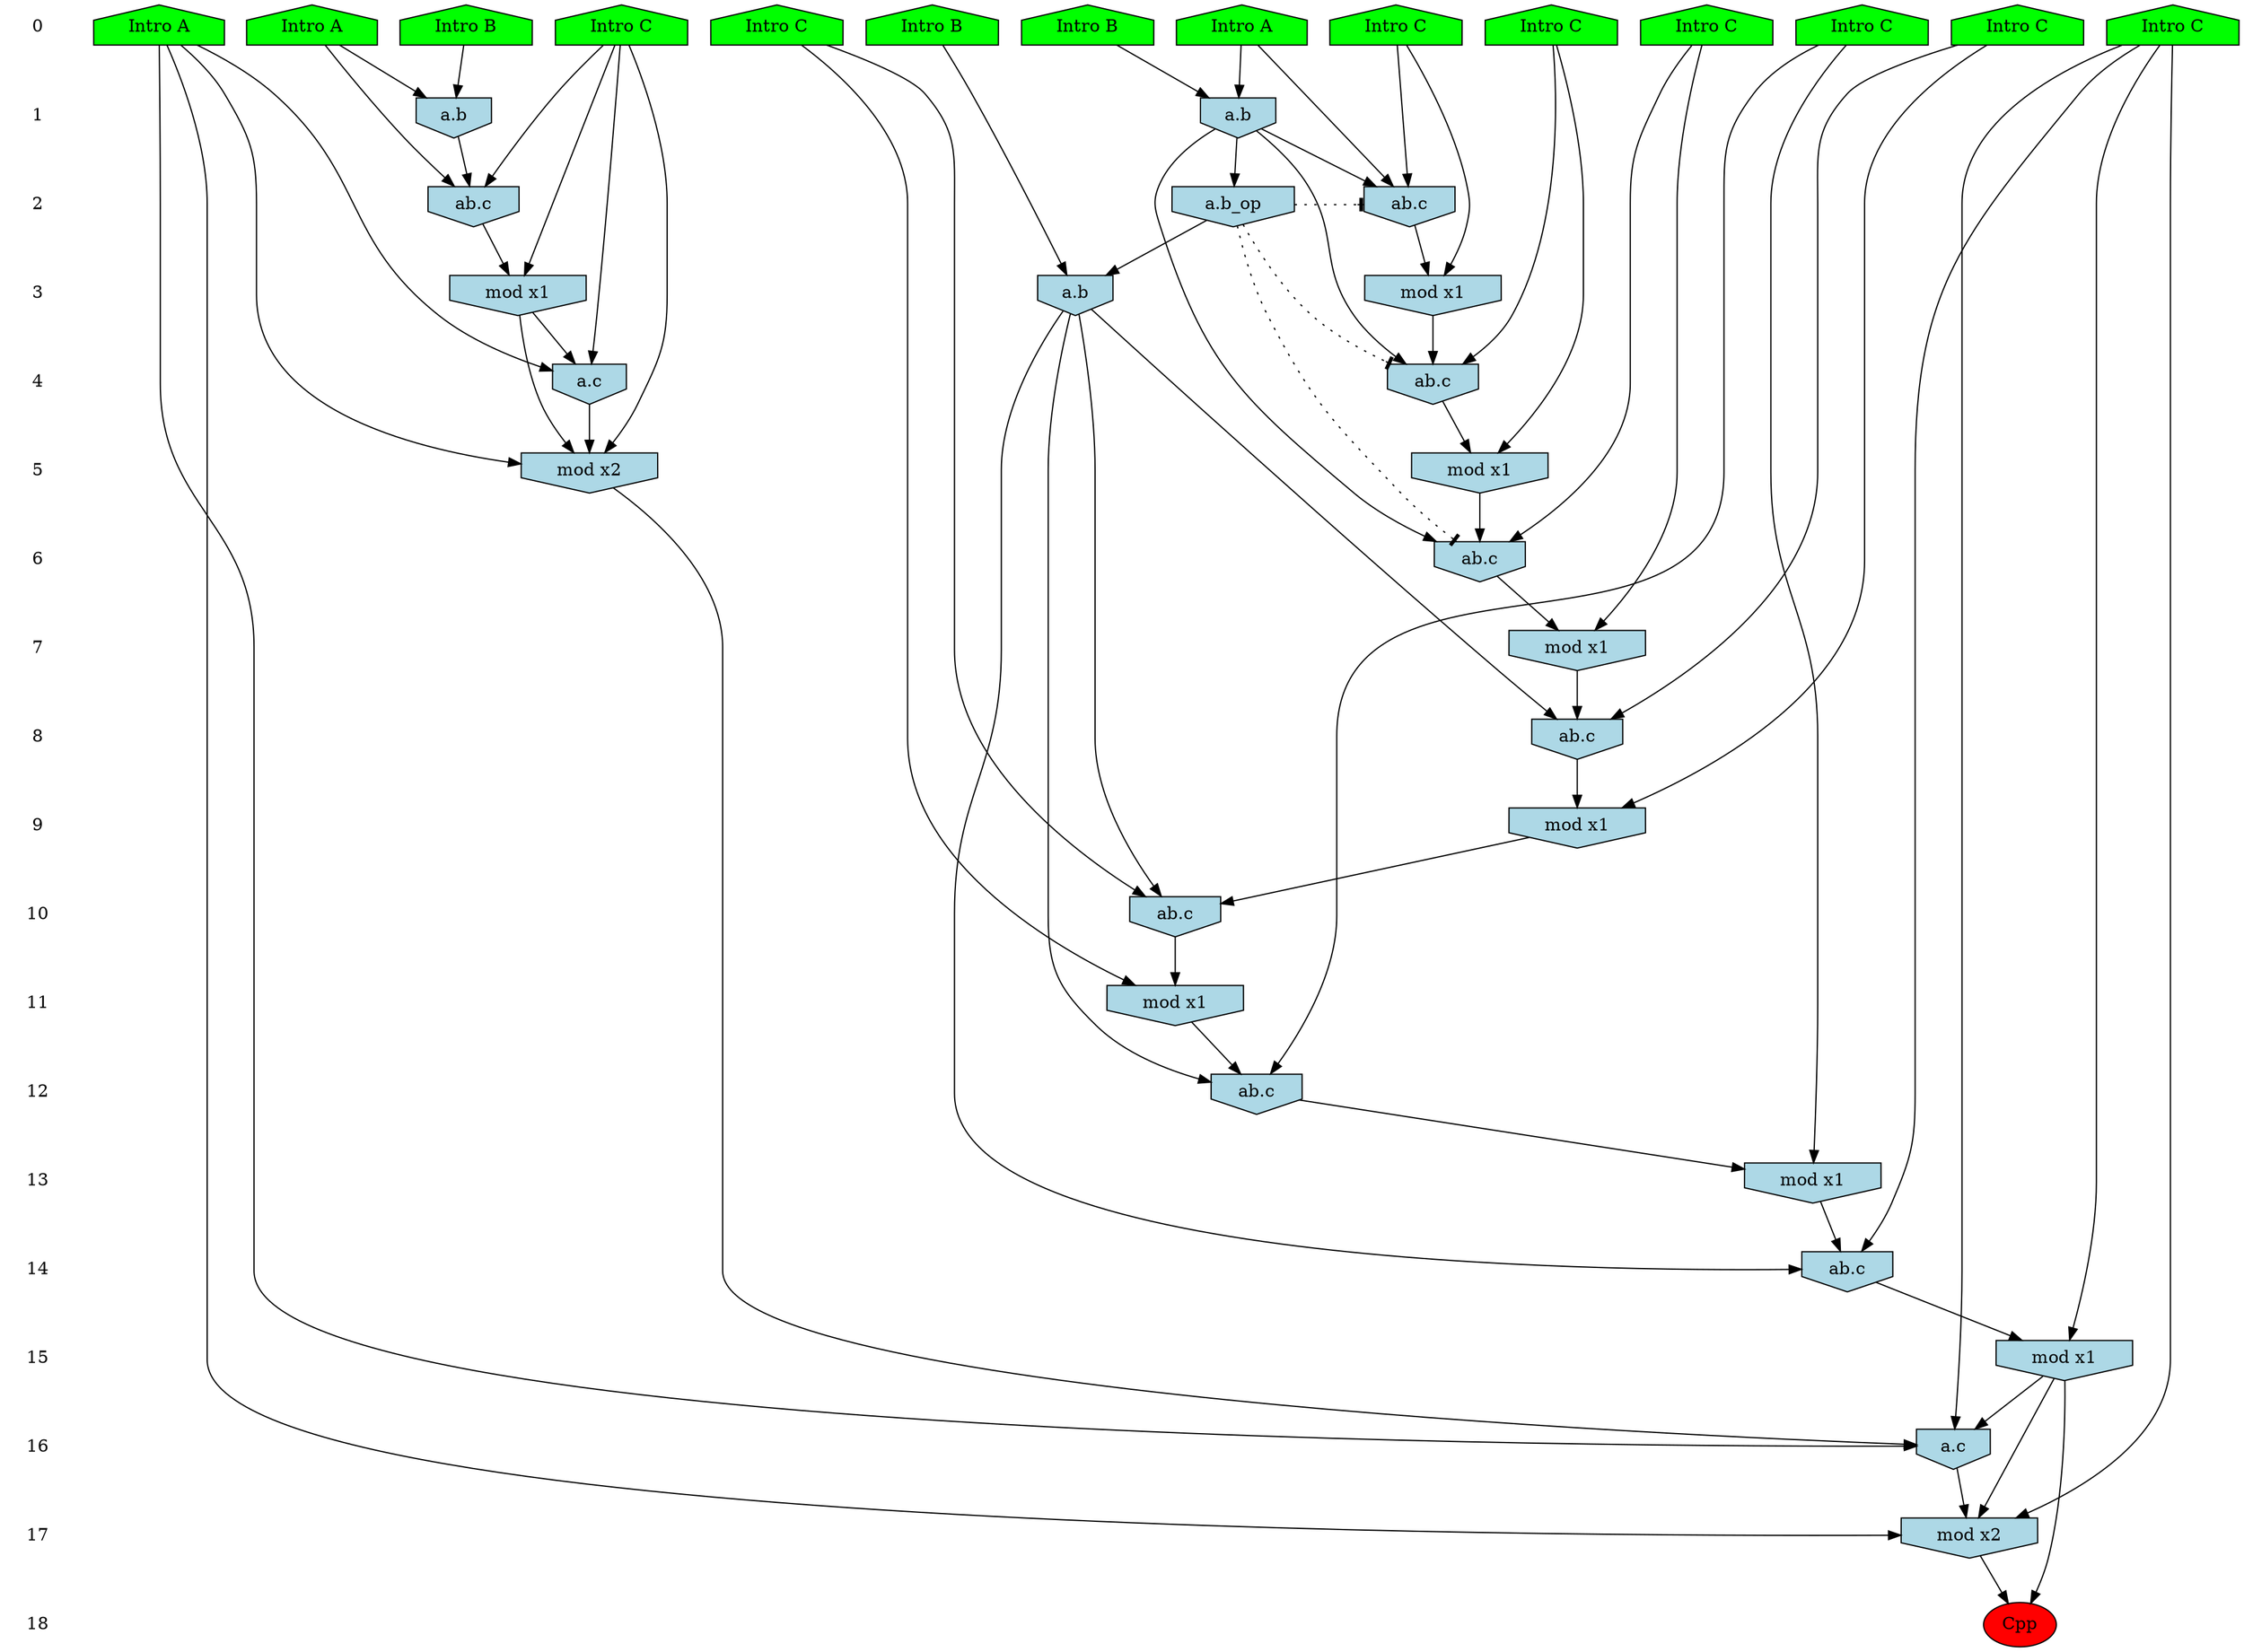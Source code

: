 /* Compression of 1 causal flows obtained in average at 1.647028E+01 t.u */
/* Compressed causal flows were: [2824] */
digraph G{
 ranksep=.5 ; 
{ rank = same ; "0" [shape=plaintext] ; node_1 [label ="Intro A", shape=house, style=filled, fillcolor=green] ;
node_2 [label ="Intro B", shape=house, style=filled, fillcolor=green] ;
node_3 [label ="Intro A", shape=house, style=filled, fillcolor=green] ;
node_4 [label ="Intro B", shape=house, style=filled, fillcolor=green] ;
node_5 [label ="Intro B", shape=house, style=filled, fillcolor=green] ;
node_6 [label ="Intro A", shape=house, style=filled, fillcolor=green] ;
node_7 [label ="Intro C", shape=house, style=filled, fillcolor=green] ;
node_8 [label ="Intro C", shape=house, style=filled, fillcolor=green] ;
node_9 [label ="Intro C", shape=house, style=filled, fillcolor=green] ;
node_10 [label ="Intro C", shape=house, style=filled, fillcolor=green] ;
node_11 [label ="Intro C", shape=house, style=filled, fillcolor=green] ;
node_12 [label ="Intro C", shape=house, style=filled, fillcolor=green] ;
node_13 [label ="Intro C", shape=house, style=filled, fillcolor=green] ;
node_14 [label ="Intro C", shape=house, style=filled, fillcolor=green] ;
}
{ rank = same ; "1" [shape=plaintext] ; node_15 [label="a.b", shape=invhouse, style=filled, fillcolor = lightblue] ;
node_19 [label="a.b", shape=invhouse, style=filled, fillcolor = lightblue] ;
}
{ rank = same ; "2" [shape=plaintext] ; node_16 [label="ab.c", shape=invhouse, style=filled, fillcolor = lightblue] ;
node_22 [label="ab.c", shape=invhouse, style=filled, fillcolor = lightblue] ;
node_23 [label="a.b_op", shape=invhouse, style=filled, fillcolor = lightblue] ;
}
{ rank = same ; "3" [shape=plaintext] ; node_17 [label="mod x1", shape=invhouse, style=filled, fillcolor = lightblue] ;
node_25 [label="mod x1", shape=invhouse, style=filled, fillcolor = lightblue] ;
node_26 [label="a.b", shape=invhouse, style=filled, fillcolor = lightblue] ;
}
{ rank = same ; "4" [shape=plaintext] ; node_18 [label="ab.c", shape=invhouse, style=filled, fillcolor = lightblue] ;
node_28 [label="a.c", shape=invhouse, style=filled, fillcolor = lightblue] ;
}
{ rank = same ; "5" [shape=plaintext] ; node_20 [label="mod x1", shape=invhouse, style=filled, fillcolor = lightblue] ;
node_29 [label="mod x2", shape=invhouse, style=filled, fillcolor = lightblue] ;
}
{ rank = same ; "6" [shape=plaintext] ; node_21 [label="ab.c", shape=invhouse, style=filled, fillcolor = lightblue] ;
}
{ rank = same ; "7" [shape=plaintext] ; node_24 [label="mod x1", shape=invhouse, style=filled, fillcolor = lightblue] ;
}
{ rank = same ; "8" [shape=plaintext] ; node_27 [label="ab.c", shape=invhouse, style=filled, fillcolor = lightblue] ;
}
{ rank = same ; "9" [shape=plaintext] ; node_30 [label="mod x1", shape=invhouse, style=filled, fillcolor = lightblue] ;
}
{ rank = same ; "10" [shape=plaintext] ; node_31 [label="ab.c", shape=invhouse, style=filled, fillcolor = lightblue] ;
}
{ rank = same ; "11" [shape=plaintext] ; node_32 [label="mod x1", shape=invhouse, style=filled, fillcolor = lightblue] ;
}
{ rank = same ; "12" [shape=plaintext] ; node_33 [label="ab.c", shape=invhouse, style=filled, fillcolor = lightblue] ;
}
{ rank = same ; "13" [shape=plaintext] ; node_34 [label="mod x1", shape=invhouse, style=filled, fillcolor = lightblue] ;
}
{ rank = same ; "14" [shape=plaintext] ; node_35 [label="ab.c", shape=invhouse, style=filled, fillcolor = lightblue] ;
}
{ rank = same ; "15" [shape=plaintext] ; node_36 [label="mod x1", shape=invhouse, style=filled, fillcolor = lightblue] ;
}
{ rank = same ; "16" [shape=plaintext] ; node_37 [label="a.c", shape=invhouse, style=filled, fillcolor = lightblue] ;
}
{ rank = same ; "17" [shape=plaintext] ; node_38 [label="mod x2", shape=invhouse, style=filled, fillcolor = lightblue] ;
}
{ rank = same ; "18" [shape=plaintext] ; node_39 [label ="Cpp", style=filled, fillcolor=red] ;
}
"0" -> "1" [style="invis"]; 
"1" -> "2" [style="invis"]; 
"2" -> "3" [style="invis"]; 
"3" -> "4" [style="invis"]; 
"4" -> "5" [style="invis"]; 
"5" -> "6" [style="invis"]; 
"6" -> "7" [style="invis"]; 
"7" -> "8" [style="invis"]; 
"8" -> "9" [style="invis"]; 
"9" -> "10" [style="invis"]; 
"10" -> "11" [style="invis"]; 
"11" -> "12" [style="invis"]; 
"12" -> "13" [style="invis"]; 
"13" -> "14" [style="invis"]; 
"14" -> "15" [style="invis"]; 
"15" -> "16" [style="invis"]; 
"16" -> "17" [style="invis"]; 
"17" -> "18" [style="invis"]; 
node_1 -> node_15
node_5 -> node_15
node_1 -> node_16
node_10 -> node_16
node_15 -> node_16
node_10 -> node_17
node_16 -> node_17
node_13 -> node_18
node_15 -> node_18
node_17 -> node_18
node_4 -> node_19
node_6 -> node_19
node_13 -> node_20
node_18 -> node_20
node_7 -> node_21
node_15 -> node_21
node_20 -> node_21
node_6 -> node_22
node_11 -> node_22
node_19 -> node_22
node_15 -> node_23
node_7 -> node_24
node_21 -> node_24
node_11 -> node_25
node_22 -> node_25
node_2 -> node_26
node_23 -> node_26
node_9 -> node_27
node_24 -> node_27
node_26 -> node_27
node_3 -> node_28
node_11 -> node_28
node_25 -> node_28
node_3 -> node_29
node_11 -> node_29
node_25 -> node_29
node_28 -> node_29
node_9 -> node_30
node_27 -> node_30
node_14 -> node_31
node_26 -> node_31
node_30 -> node_31
node_14 -> node_32
node_31 -> node_32
node_12 -> node_33
node_26 -> node_33
node_32 -> node_33
node_12 -> node_34
node_33 -> node_34
node_8 -> node_35
node_26 -> node_35
node_34 -> node_35
node_8 -> node_36
node_35 -> node_36
node_3 -> node_37
node_8 -> node_37
node_29 -> node_37
node_36 -> node_37
node_3 -> node_38
node_8 -> node_38
node_36 -> node_38
node_37 -> node_38
node_36 -> node_39
node_38 -> node_39
node_23 -> node_21 [style=dotted, arrowhead = tee] 
node_23 -> node_18 [style=dotted, arrowhead = tee] 
node_23 -> node_16 [style=dotted, arrowhead = tee] 
}
/*
 Dot generation time: 0.000173
*/